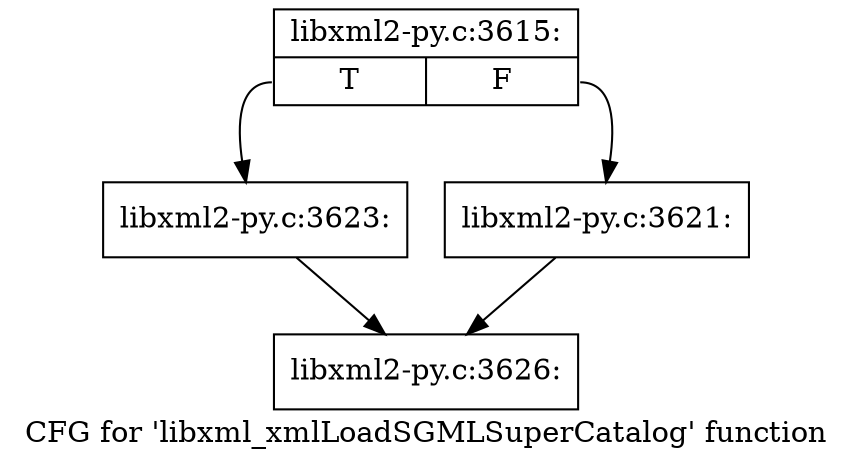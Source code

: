 digraph "CFG for 'libxml_xmlLoadSGMLSuperCatalog' function" {
	label="CFG for 'libxml_xmlLoadSGMLSuperCatalog' function";

	Node0x3f51a60 [shape=record,label="{libxml2-py.c:3615:|{<s0>T|<s1>F}}"];
	Node0x3f51a60:s0 -> Node0x3f54e40;
	Node0x3f51a60:s1 -> Node0x3f54df0;
	Node0x3f54df0 [shape=record,label="{libxml2-py.c:3621:}"];
	Node0x3f54df0 -> Node0x3f51d60;
	Node0x3f54e40 [shape=record,label="{libxml2-py.c:3623:}"];
	Node0x3f54e40 -> Node0x3f51d60;
	Node0x3f51d60 [shape=record,label="{libxml2-py.c:3626:}"];
}
